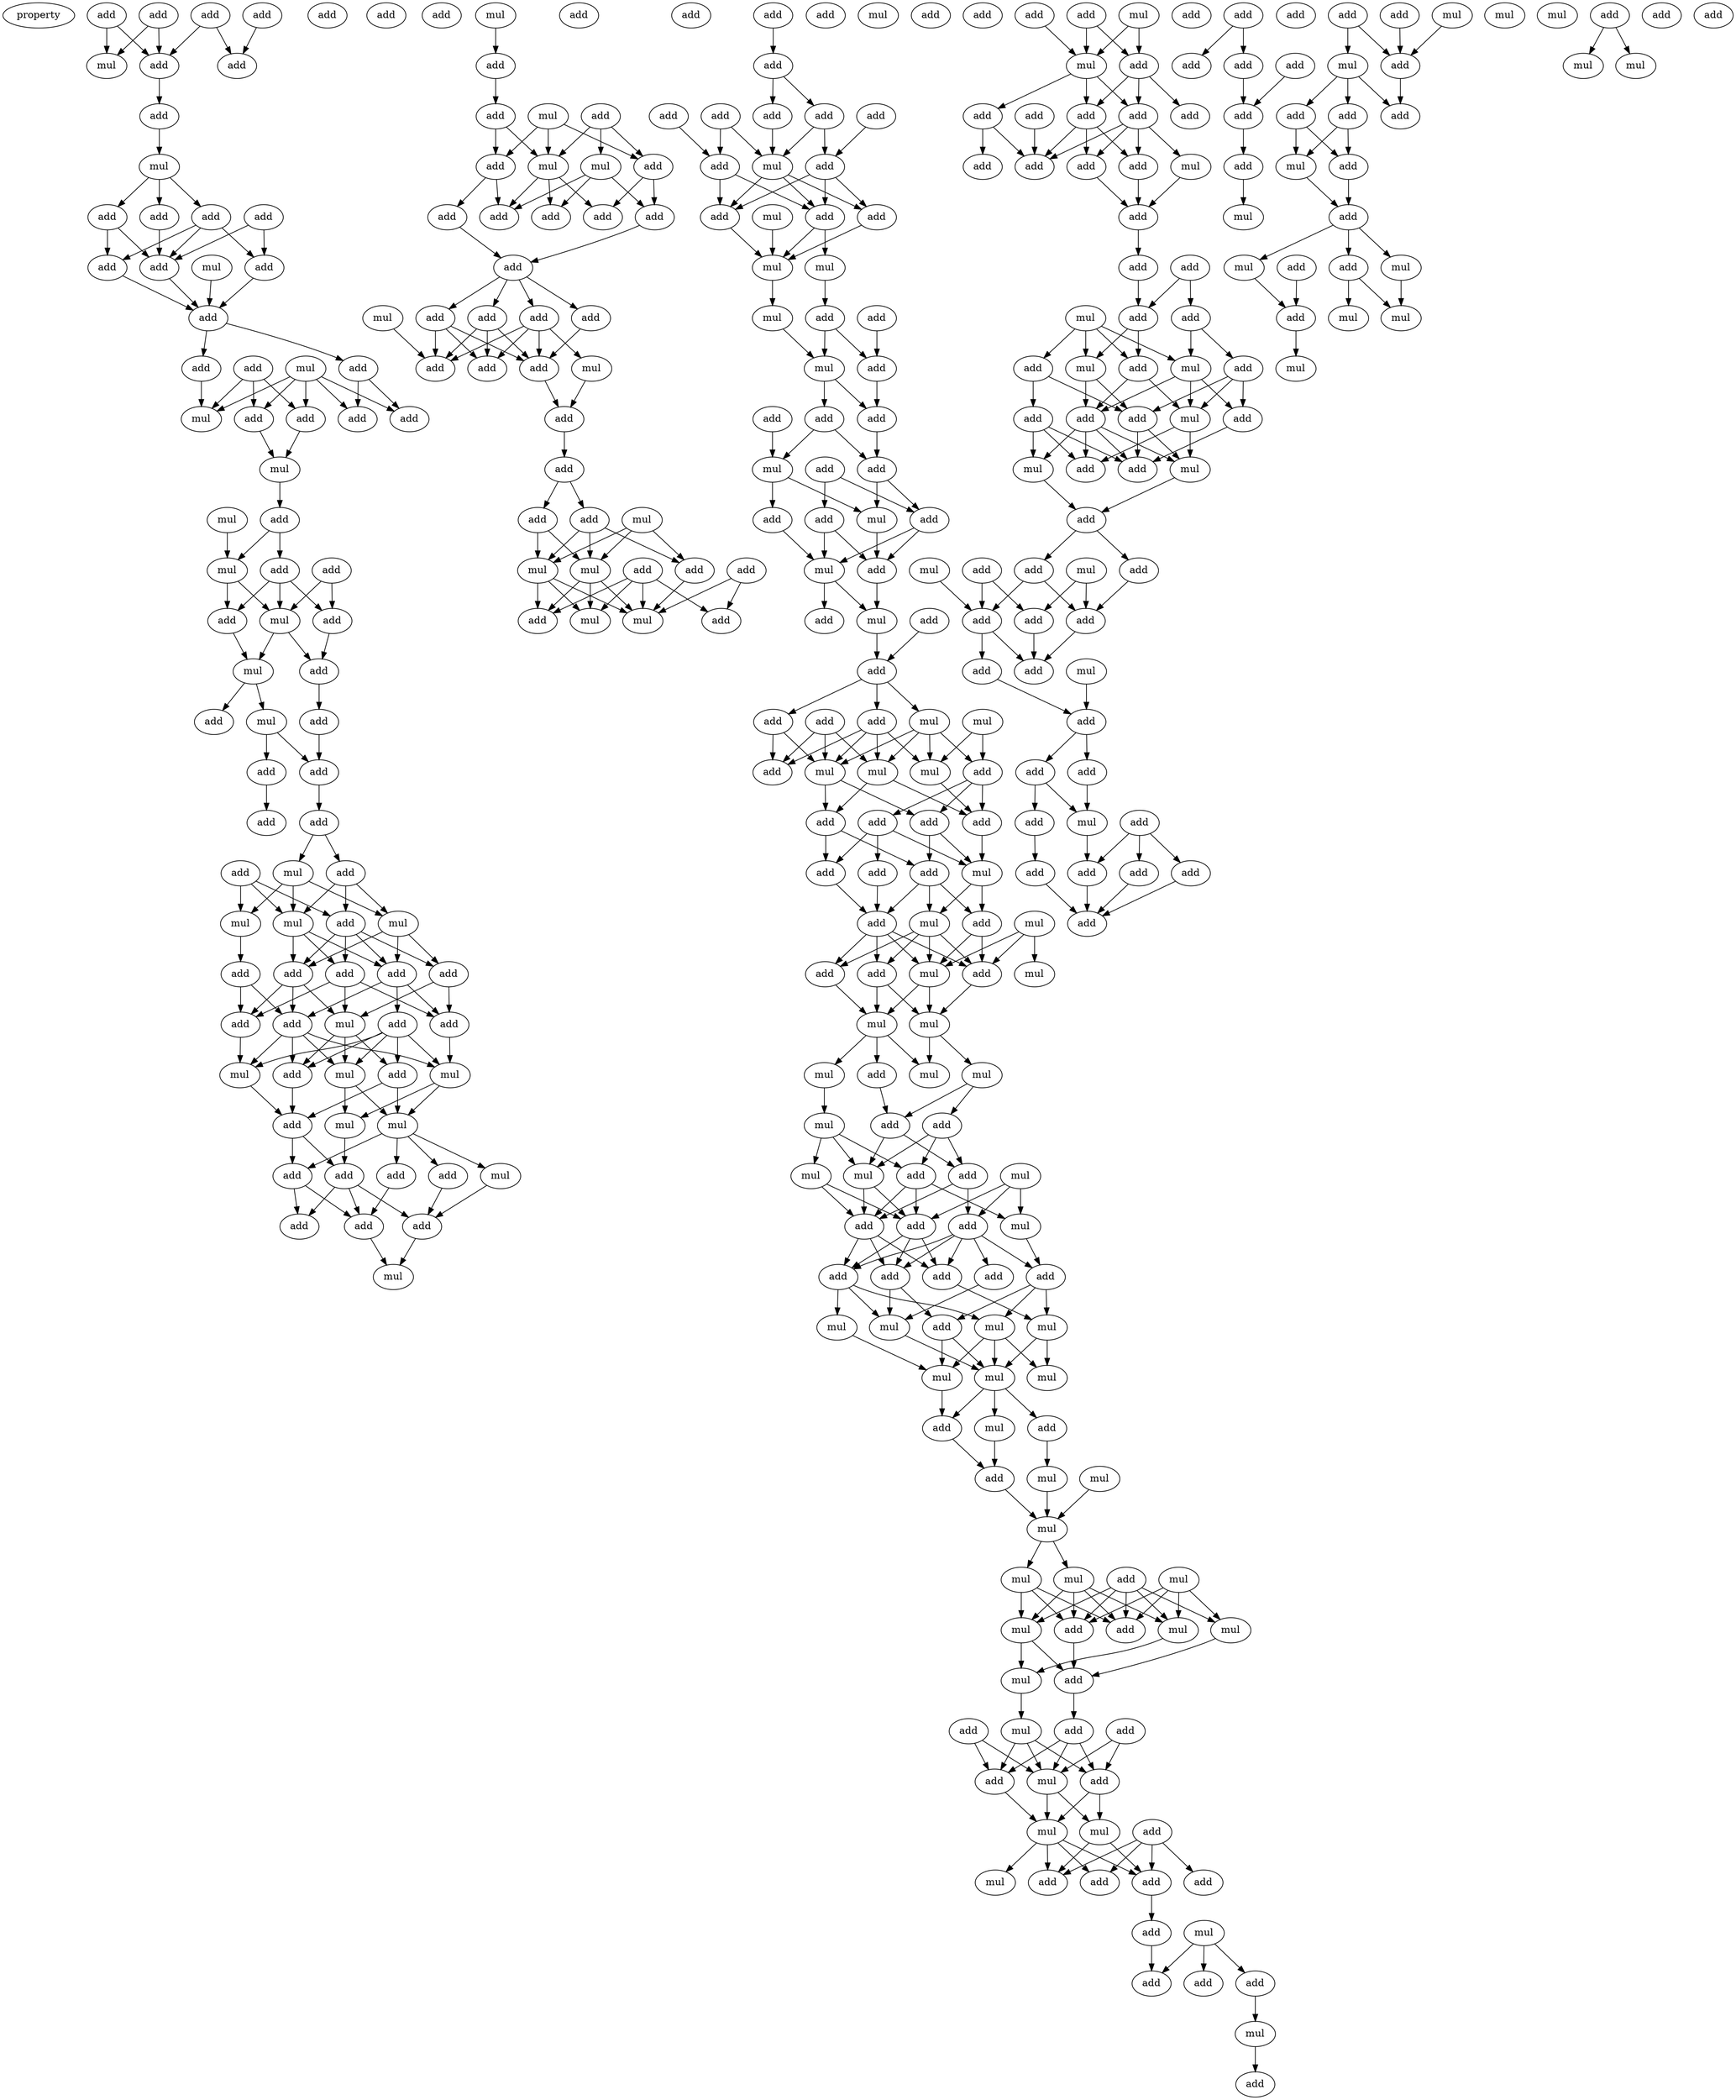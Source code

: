 digraph {
    node [fontcolor=black]
    property [mul=2,lf=1.9]
    0 [ label = add ];
    1 [ label = add ];
    2 [ label = add ];
    3 [ label = add ];
    4 [ label = mul ];
    5 [ label = add ];
    6 [ label = add ];
    7 [ label = add ];
    8 [ label = mul ];
    9 [ label = add ];
    10 [ label = add ];
    11 [ label = add ];
    12 [ label = add ];
    13 [ label = add ];
    14 [ label = add ];
    15 [ label = mul ];
    16 [ label = add ];
    17 [ label = add ];
    18 [ label = add ];
    19 [ label = add ];
    20 [ label = mul ];
    21 [ label = add ];
    22 [ label = add ];
    23 [ label = mul ];
    24 [ label = add ];
    25 [ label = add ];
    26 [ label = add ];
    27 [ label = add ];
    28 [ label = mul ];
    29 [ label = add ];
    30 [ label = mul ];
    31 [ label = add ];
    32 [ label = add ];
    33 [ label = mul ];
    34 [ label = add ];
    35 [ label = mul ];
    36 [ label = add ];
    37 [ label = add ];
    38 [ label = mul ];
    39 [ label = mul ];
    40 [ label = add ];
    41 [ label = add ];
    42 [ label = add ];
    43 [ label = add ];
    44 [ label = add ];
    45 [ label = add ];
    46 [ label = mul ];
    47 [ label = add ];
    48 [ label = add ];
    49 [ label = mul ];
    50 [ label = add ];
    51 [ label = mul ];
    52 [ label = mul ];
    53 [ label = add ];
    54 [ label = add ];
    55 [ label = add ];
    56 [ label = add ];
    57 [ label = add ];
    58 [ label = add ];
    59 [ label = add ];
    60 [ label = add ];
    61 [ label = add ];
    62 [ label = mul ];
    63 [ label = add ];
    64 [ label = mul ];
    65 [ label = mul ];
    66 [ label = add ];
    67 [ label = mul ];
    68 [ label = mul ];
    69 [ label = add ];
    70 [ label = mul ];
    71 [ label = add ];
    72 [ label = add ];
    73 [ label = add ];
    74 [ label = add ];
    75 [ label = mul ];
    76 [ label = add ];
    77 [ label = add ];
    78 [ label = add ];
    79 [ label = mul ];
    80 [ label = add ];
    81 [ label = add ];
    82 [ label = mul ];
    83 [ label = add ];
    84 [ label = add ];
    85 [ label = add ];
    86 [ label = add ];
    87 [ label = mul ];
    88 [ label = add ];
    89 [ label = add ];
    90 [ label = mul ];
    91 [ label = mul ];
    92 [ label = add ];
    93 [ label = add ];
    94 [ label = add ];
    95 [ label = add ];
    96 [ label = add ];
    97 [ label = add ];
    98 [ label = add ];
    99 [ label = add ];
    100 [ label = add ];
    101 [ label = add ];
    102 [ label = mul ];
    103 [ label = mul ];
    104 [ label = add ];
    105 [ label = add ];
    106 [ label = add ];
    107 [ label = add ];
    108 [ label = add ];
    109 [ label = add ];
    110 [ label = mul ];
    111 [ label = add ];
    112 [ label = add ];
    113 [ label = mul ];
    114 [ label = add ];
    115 [ label = mul ];
    116 [ label = add ];
    117 [ label = mul ];
    118 [ label = add ];
    119 [ label = add ];
    120 [ label = add ];
    121 [ label = mul ];
    122 [ label = add ];
    123 [ label = add ];
    124 [ label = add ];
    125 [ label = add ];
    126 [ label = add ];
    127 [ label = add ];
    128 [ label = add ];
    129 [ label = add ];
    130 [ label = add ];
    131 [ label = add ];
    132 [ label = mul ];
    133 [ label = add ];
    134 [ label = mul ];
    135 [ label = add ];
    136 [ label = add ];
    137 [ label = mul ];
    138 [ label = mul ];
    139 [ label = add ];
    140 [ label = mul ];
    141 [ label = add ];
    142 [ label = mul ];
    143 [ label = add ];
    144 [ label = add ];
    145 [ label = add ];
    146 [ label = add ];
    147 [ label = mul ];
    148 [ label = add ];
    149 [ label = add ];
    150 [ label = add ];
    151 [ label = add ];
    152 [ label = add ];
    153 [ label = mul ];
    154 [ label = mul ];
    155 [ label = add ];
    156 [ label = add ];
    157 [ label = add ];
    158 [ label = mul ];
    159 [ label = mul ];
    160 [ label = add ];
    161 [ label = mul ];
    162 [ label = add ];
    163 [ label = mul ];
    164 [ label = add ];
    165 [ label = add ];
    166 [ label = mul ];
    167 [ label = mul ];
    168 [ label = add ];
    169 [ label = add ];
    170 [ label = mul ];
    171 [ label = add ];
    172 [ label = add ];
    173 [ label = add ];
    174 [ label = add ];
    175 [ label = mul ];
    176 [ label = add ];
    177 [ label = add ];
    178 [ label = add ];
    179 [ label = add ];
    180 [ label = mul ];
    181 [ label = add ];
    182 [ label = mul ];
    183 [ label = mul ];
    184 [ label = add ];
    185 [ label = mul ];
    186 [ label = add ];
    187 [ label = add ];
    188 [ label = mul ];
    189 [ label = mul ];
    190 [ label = mul ];
    191 [ label = mul ];
    192 [ label = mul ];
    193 [ label = add ];
    194 [ label = add ];
    195 [ label = mul ];
    196 [ label = add ];
    197 [ label = mul ];
    198 [ label = add ];
    199 [ label = mul ];
    200 [ label = add ];
    201 [ label = mul ];
    202 [ label = add ];
    203 [ label = mul ];
    204 [ label = add ];
    205 [ label = add ];
    206 [ label = add ];
    207 [ label = add ];
    208 [ label = add ];
    209 [ label = add ];
    210 [ label = add ];
    211 [ label = mul ];
    212 [ label = mul ];
    213 [ label = mul ];
    214 [ label = add ];
    215 [ label = mul ];
    216 [ label = mul ];
    217 [ label = mul ];
    218 [ label = mul ];
    219 [ label = add ];
    220 [ label = add ];
    221 [ label = mul ];
    222 [ label = mul ];
    223 [ label = add ];
    224 [ label = add ];
    225 [ label = add ];
    226 [ label = mul ];
    227 [ label = mul ];
    228 [ label = mul ];
    229 [ label = mul ];
    230 [ label = add ];
    231 [ label = mul ];
    232 [ label = add ];
    233 [ label = mul ];
    234 [ label = mul ];
    235 [ label = mul ];
    236 [ label = add ];
    237 [ label = mul ];
    238 [ label = add ];
    239 [ label = mul ];
    240 [ label = add ];
    241 [ label = add ];
    242 [ label = add ];
    243 [ label = add ];
    244 [ label = mul ];
    245 [ label = add ];
    246 [ label = add ];
    247 [ label = mul ];
    248 [ label = mul ];
    249 [ label = add ];
    250 [ label = add ];
    251 [ label = add ];
    252 [ label = mul ];
    253 [ label = add ];
    254 [ label = mul ];
    255 [ label = add ];
    256 [ label = add ];
    257 [ label = add ];
    258 [ label = add ];
    259 [ label = mul ];
    260 [ label = add ];
    261 [ label = add ];
    262 [ label = mul ];
    263 [ label = add ];
    264 [ label = mul ];
    265 [ label = add ];
    266 [ label = add ];
    267 [ label = add ];
    268 [ label = add ];
    269 [ label = add ];
    270 [ label = add ];
    271 [ label = add ];
    272 [ label = add ];
    273 [ label = add ];
    274 [ label = mul ];
    275 [ label = add ];
    276 [ label = add ];
    277 [ label = add ];
    278 [ label = add ];
    279 [ label = add ];
    280 [ label = add ];
    281 [ label = mul ];
    282 [ label = add ];
    283 [ label = add ];
    284 [ label = add ];
    285 [ label = mul ];
    286 [ label = mul ];
    287 [ label = add ];
    288 [ label = add ];
    289 [ label = add ];
    290 [ label = mul ];
    291 [ label = add ];
    292 [ label = mul ];
    293 [ label = mul ];
    294 [ label = add ];
    295 [ label = add ];
    296 [ label = add ];
    297 [ label = add ];
    298 [ label = add ];
    299 [ label = add ];
    300 [ label = mul ];
    301 [ label = mul ];
    302 [ label = add ];
    303 [ label = add ];
    304 [ label = add ];
    305 [ label = add ];
    306 [ label = add ];
    307 [ label = mul ];
    308 [ label = add ];
    309 [ label = add ];
    310 [ label = add ];
    311 [ label = add ];
    312 [ label = mul ];
    313 [ label = add ];
    314 [ label = add ];
    315 [ label = add ];
    316 [ label = add ];
    317 [ label = add ];
    318 [ label = add ];
    319 [ label = add ];
    320 [ label = add ];
    321 [ label = add ];
    322 [ label = add ];
    323 [ label = add ];
    324 [ label = add ];
    325 [ label = add ];
    326 [ label = add ];
    327 [ label = mul ];
    328 [ label = add ];
    329 [ label = mul ];
    330 [ label = add ];
    331 [ label = mul ];
    332 [ label = add ];
    333 [ label = add ];
    334 [ label = add ];
    335 [ label = add ];
    336 [ label = add ];
    337 [ label = mul ];
    338 [ label = add ];
    339 [ label = mul ];
    340 [ label = add ];
    341 [ label = add ];
    342 [ label = mul ];
    343 [ label = add ];
    344 [ label = mul ];
    345 [ label = mul ];
    346 [ label = mul ];
    347 [ label = mul ];
    348 [ label = mul ];
    349 [ label = add ];
    350 [ label = mul ];
    351 [ label = mul ];
    352 [ label = add ];
    353 [ label = add ];
    0 -> 4 [ name = 0 ];
    0 -> 6 [ name = 1 ];
    1 -> 5 [ name = 2 ];
    1 -> 6 [ name = 3 ];
    2 -> 5 [ name = 4 ];
    3 -> 4 [ name = 5 ];
    3 -> 6 [ name = 6 ];
    6 -> 7 [ name = 7 ];
    7 -> 8 [ name = 8 ];
    8 -> 10 [ name = 9 ];
    8 -> 11 [ name = 10 ];
    8 -> 12 [ name = 11 ];
    9 -> 13 [ name = 12 ];
    9 -> 14 [ name = 13 ];
    10 -> 13 [ name = 14 ];
    11 -> 13 [ name = 15 ];
    11 -> 16 [ name = 16 ];
    12 -> 13 [ name = 17 ];
    12 -> 14 [ name = 18 ];
    12 -> 16 [ name = 19 ];
    13 -> 18 [ name = 20 ];
    14 -> 18 [ name = 21 ];
    15 -> 18 [ name = 22 ];
    16 -> 18 [ name = 23 ];
    18 -> 19 [ name = 24 ];
    18 -> 21 [ name = 25 ];
    19 -> 23 [ name = 26 ];
    20 -> 23 [ name = 27 ];
    20 -> 24 [ name = 28 ];
    20 -> 25 [ name = 29 ];
    20 -> 26 [ name = 30 ];
    20 -> 27 [ name = 31 ];
    21 -> 25 [ name = 32 ];
    21 -> 27 [ name = 33 ];
    22 -> 23 [ name = 34 ];
    22 -> 24 [ name = 35 ];
    22 -> 26 [ name = 36 ];
    24 -> 28 [ name = 37 ];
    26 -> 28 [ name = 38 ];
    28 -> 29 [ name = 39 ];
    29 -> 32 [ name = 40 ];
    29 -> 33 [ name = 41 ];
    30 -> 33 [ name = 42 ];
    31 -> 35 [ name = 43 ];
    31 -> 36 [ name = 44 ];
    32 -> 34 [ name = 45 ];
    32 -> 35 [ name = 46 ];
    32 -> 36 [ name = 47 ];
    33 -> 34 [ name = 48 ];
    33 -> 35 [ name = 49 ];
    34 -> 38 [ name = 50 ];
    35 -> 37 [ name = 51 ];
    35 -> 38 [ name = 52 ];
    36 -> 37 [ name = 53 ];
    37 -> 41 [ name = 54 ];
    38 -> 39 [ name = 55 ];
    38 -> 40 [ name = 56 ];
    39 -> 42 [ name = 57 ];
    39 -> 43 [ name = 58 ];
    41 -> 43 [ name = 59 ];
    42 -> 44 [ name = 60 ];
    43 -> 45 [ name = 61 ];
    45 -> 46 [ name = 62 ];
    45 -> 48 [ name = 63 ];
    46 -> 49 [ name = 64 ];
    46 -> 51 [ name = 65 ];
    46 -> 52 [ name = 66 ];
    47 -> 49 [ name = 67 ];
    47 -> 50 [ name = 68 ];
    47 -> 52 [ name = 69 ];
    48 -> 50 [ name = 70 ];
    48 -> 51 [ name = 71 ];
    48 -> 52 [ name = 72 ];
    49 -> 53 [ name = 73 ];
    50 -> 54 [ name = 74 ];
    50 -> 55 [ name = 75 ];
    50 -> 56 [ name = 76 ];
    50 -> 57 [ name = 77 ];
    51 -> 55 [ name = 78 ];
    51 -> 56 [ name = 79 ];
    51 -> 57 [ name = 80 ];
    52 -> 54 [ name = 81 ];
    52 -> 55 [ name = 82 ];
    52 -> 57 [ name = 83 ];
    53 -> 60 [ name = 84 ];
    53 -> 61 [ name = 85 ];
    54 -> 59 [ name = 86 ];
    54 -> 60 [ name = 87 ];
    54 -> 62 [ name = 88 ];
    55 -> 58 [ name = 89 ];
    55 -> 59 [ name = 90 ];
    55 -> 61 [ name = 91 ];
    56 -> 59 [ name = 92 ];
    56 -> 62 [ name = 93 ];
    57 -> 60 [ name = 94 ];
    57 -> 61 [ name = 95 ];
    57 -> 62 [ name = 96 ];
    58 -> 63 [ name = 97 ];
    58 -> 64 [ name = 98 ];
    58 -> 65 [ name = 99 ];
    58 -> 66 [ name = 100 ];
    58 -> 67 [ name = 101 ];
    59 -> 65 [ name = 102 ];
    60 -> 67 [ name = 103 ];
    61 -> 64 [ name = 104 ];
    61 -> 65 [ name = 105 ];
    61 -> 66 [ name = 106 ];
    61 -> 67 [ name = 107 ];
    62 -> 63 [ name = 108 ];
    62 -> 64 [ name = 109 ];
    62 -> 66 [ name = 110 ];
    63 -> 68 [ name = 111 ];
    63 -> 69 [ name = 112 ];
    64 -> 68 [ name = 113 ];
    64 -> 70 [ name = 114 ];
    65 -> 68 [ name = 115 ];
    65 -> 70 [ name = 116 ];
    66 -> 69 [ name = 117 ];
    67 -> 69 [ name = 118 ];
    68 -> 71 [ name = 119 ];
    68 -> 73 [ name = 120 ];
    68 -> 74 [ name = 121 ];
    68 -> 75 [ name = 122 ];
    69 -> 72 [ name = 123 ];
    69 -> 73 [ name = 124 ];
    70 -> 72 [ name = 125 ];
    71 -> 77 [ name = 126 ];
    72 -> 76 [ name = 127 ];
    72 -> 77 [ name = 128 ];
    72 -> 78 [ name = 129 ];
    73 -> 77 [ name = 130 ];
    73 -> 78 [ name = 131 ];
    74 -> 76 [ name = 132 ];
    75 -> 76 [ name = 133 ];
    76 -> 79 [ name = 134 ];
    77 -> 79 [ name = 135 ];
    82 -> 84 [ name = 136 ];
    84 -> 85 [ name = 137 ];
    85 -> 89 [ name = 138 ];
    85 -> 91 [ name = 139 ];
    86 -> 88 [ name = 140 ];
    86 -> 90 [ name = 141 ];
    86 -> 91 [ name = 142 ];
    87 -> 88 [ name = 143 ];
    87 -> 89 [ name = 144 ];
    87 -> 91 [ name = 145 ];
    88 -> 94 [ name = 146 ];
    88 -> 96 [ name = 147 ];
    89 -> 93 [ name = 148 ];
    89 -> 95 [ name = 149 ];
    90 -> 92 [ name = 150 ];
    90 -> 93 [ name = 151 ];
    90 -> 94 [ name = 152 ];
    91 -> 92 [ name = 153 ];
    91 -> 93 [ name = 154 ];
    91 -> 96 [ name = 155 ];
    94 -> 97 [ name = 156 ];
    95 -> 97 [ name = 157 ];
    97 -> 98 [ name = 158 ];
    97 -> 99 [ name = 159 ];
    97 -> 100 [ name = 160 ];
    97 -> 101 [ name = 161 ];
    98 -> 104 [ name = 162 ];
    98 -> 105 [ name = 163 ];
    98 -> 106 [ name = 164 ];
    99 -> 103 [ name = 165 ];
    99 -> 104 [ name = 166 ];
    99 -> 105 [ name = 167 ];
    99 -> 106 [ name = 168 ];
    100 -> 104 [ name = 169 ];
    100 -> 105 [ name = 170 ];
    100 -> 106 [ name = 171 ];
    101 -> 105 [ name = 172 ];
    102 -> 106 [ name = 173 ];
    103 -> 107 [ name = 174 ];
    105 -> 107 [ name = 175 ];
    107 -> 108 [ name = 176 ];
    108 -> 109 [ name = 177 ];
    108 -> 111 [ name = 178 ];
    109 -> 113 [ name = 179 ];
    109 -> 114 [ name = 180 ];
    109 -> 115 [ name = 181 ];
    110 -> 113 [ name = 182 ];
    110 -> 114 [ name = 183 ];
    110 -> 115 [ name = 184 ];
    111 -> 113 [ name = 185 ];
    111 -> 115 [ name = 186 ];
    112 -> 120 [ name = 187 ];
    112 -> 121 [ name = 188 ];
    113 -> 117 [ name = 189 ];
    113 -> 118 [ name = 190 ];
    113 -> 121 [ name = 191 ];
    114 -> 121 [ name = 192 ];
    115 -> 117 [ name = 193 ];
    115 -> 118 [ name = 194 ];
    115 -> 121 [ name = 195 ];
    116 -> 117 [ name = 196 ];
    116 -> 118 [ name = 197 ];
    116 -> 120 [ name = 198 ];
    116 -> 121 [ name = 199 ];
    122 -> 124 [ name = 200 ];
    124 -> 125 [ name = 201 ];
    124 -> 126 [ name = 202 ];
    125 -> 131 [ name = 203 ];
    125 -> 132 [ name = 204 ];
    126 -> 132 [ name = 205 ];
    127 -> 130 [ name = 206 ];
    128 -> 130 [ name = 207 ];
    128 -> 132 [ name = 208 ];
    129 -> 131 [ name = 209 ];
    130 -> 135 [ name = 210 ];
    130 -> 136 [ name = 211 ];
    131 -> 133 [ name = 212 ];
    131 -> 135 [ name = 213 ];
    131 -> 136 [ name = 214 ];
    132 -> 133 [ name = 215 ];
    132 -> 135 [ name = 216 ];
    132 -> 136 [ name = 217 ];
    133 -> 138 [ name = 218 ];
    134 -> 138 [ name = 219 ];
    135 -> 138 [ name = 220 ];
    136 -> 137 [ name = 221 ];
    136 -> 138 [ name = 222 ];
    137 -> 139 [ name = 223 ];
    138 -> 140 [ name = 224 ];
    139 -> 142 [ name = 225 ];
    139 -> 143 [ name = 226 ];
    140 -> 142 [ name = 227 ];
    141 -> 143 [ name = 228 ];
    142 -> 144 [ name = 229 ];
    142 -> 145 [ name = 230 ];
    143 -> 145 [ name = 231 ];
    144 -> 147 [ name = 232 ];
    144 -> 148 [ name = 233 ];
    145 -> 148 [ name = 234 ];
    146 -> 147 [ name = 235 ];
    147 -> 151 [ name = 236 ];
    147 -> 153 [ name = 237 ];
    148 -> 150 [ name = 238 ];
    148 -> 153 [ name = 239 ];
    149 -> 150 [ name = 240 ];
    149 -> 152 [ name = 241 ];
    150 -> 154 [ name = 242 ];
    150 -> 155 [ name = 243 ];
    151 -> 154 [ name = 244 ];
    152 -> 154 [ name = 245 ];
    152 -> 155 [ name = 246 ];
    153 -> 155 [ name = 247 ];
    154 -> 156 [ name = 248 ];
    154 -> 159 [ name = 249 ];
    155 -> 159 [ name = 250 ];
    157 -> 160 [ name = 251 ];
    159 -> 160 [ name = 252 ];
    160 -> 163 [ name = 253 ];
    160 -> 164 [ name = 254 ];
    160 -> 165 [ name = 255 ];
    161 -> 167 [ name = 256 ];
    161 -> 169 [ name = 257 ];
    162 -> 166 [ name = 258 ];
    162 -> 168 [ name = 259 ];
    162 -> 170 [ name = 260 ];
    163 -> 166 [ name = 261 ];
    163 -> 167 [ name = 262 ];
    163 -> 169 [ name = 263 ];
    163 -> 170 [ name = 264 ];
    164 -> 166 [ name = 265 ];
    164 -> 167 [ name = 266 ];
    164 -> 168 [ name = 267 ];
    164 -> 170 [ name = 268 ];
    165 -> 168 [ name = 269 ];
    165 -> 170 [ name = 270 ];
    166 -> 171 [ name = 271 ];
    166 -> 172 [ name = 272 ];
    167 -> 172 [ name = 273 ];
    169 -> 172 [ name = 274 ];
    169 -> 173 [ name = 275 ];
    169 -> 174 [ name = 276 ];
    170 -> 171 [ name = 277 ];
    170 -> 173 [ name = 278 ];
    171 -> 176 [ name = 279 ];
    171 -> 178 [ name = 280 ];
    172 -> 175 [ name = 281 ];
    173 -> 175 [ name = 282 ];
    173 -> 178 [ name = 283 ];
    174 -> 175 [ name = 284 ];
    174 -> 176 [ name = 285 ];
    174 -> 177 [ name = 286 ];
    175 -> 181 [ name = 287 ];
    175 -> 182 [ name = 288 ];
    176 -> 179 [ name = 289 ];
    177 -> 179 [ name = 290 ];
    178 -> 179 [ name = 291 ];
    178 -> 181 [ name = 292 ];
    178 -> 182 [ name = 293 ];
    179 -> 183 [ name = 294 ];
    179 -> 184 [ name = 295 ];
    179 -> 186 [ name = 296 ];
    179 -> 187 [ name = 297 ];
    180 -> 183 [ name = 298 ];
    180 -> 185 [ name = 299 ];
    180 -> 187 [ name = 300 ];
    181 -> 183 [ name = 301 ];
    181 -> 187 [ name = 302 ];
    182 -> 183 [ name = 303 ];
    182 -> 184 [ name = 304 ];
    182 -> 186 [ name = 305 ];
    182 -> 187 [ name = 306 ];
    183 -> 188 [ name = 307 ];
    183 -> 189 [ name = 308 ];
    184 -> 188 [ name = 309 ];
    184 -> 189 [ name = 310 ];
    186 -> 188 [ name = 311 ];
    187 -> 189 [ name = 312 ];
    188 -> 190 [ name = 313 ];
    188 -> 192 [ name = 314 ];
    188 -> 193 [ name = 315 ];
    189 -> 190 [ name = 316 ];
    189 -> 191 [ name = 317 ];
    191 -> 194 [ name = 318 ];
    191 -> 196 [ name = 319 ];
    192 -> 195 [ name = 320 ];
    193 -> 196 [ name = 321 ];
    194 -> 197 [ name = 322 ];
    194 -> 198 [ name = 323 ];
    194 -> 200 [ name = 324 ];
    195 -> 197 [ name = 325 ];
    195 -> 198 [ name = 326 ];
    195 -> 201 [ name = 327 ];
    196 -> 197 [ name = 328 ];
    196 -> 200 [ name = 329 ];
    197 -> 202 [ name = 330 ];
    197 -> 204 [ name = 331 ];
    198 -> 202 [ name = 332 ];
    198 -> 203 [ name = 333 ];
    198 -> 204 [ name = 334 ];
    199 -> 202 [ name = 335 ];
    199 -> 203 [ name = 336 ];
    199 -> 205 [ name = 337 ];
    200 -> 204 [ name = 338 ];
    200 -> 205 [ name = 339 ];
    201 -> 202 [ name = 340 ];
    201 -> 204 [ name = 341 ];
    202 -> 206 [ name = 342 ];
    202 -> 209 [ name = 343 ];
    202 -> 210 [ name = 344 ];
    203 -> 207 [ name = 345 ];
    204 -> 206 [ name = 346 ];
    204 -> 209 [ name = 347 ];
    204 -> 210 [ name = 348 ];
    205 -> 206 [ name = 349 ];
    205 -> 207 [ name = 350 ];
    205 -> 208 [ name = 351 ];
    205 -> 209 [ name = 352 ];
    205 -> 210 [ name = 353 ];
    206 -> 212 [ name = 354 ];
    206 -> 213 [ name = 355 ];
    206 -> 215 [ name = 356 ];
    207 -> 211 [ name = 357 ];
    207 -> 212 [ name = 358 ];
    207 -> 214 [ name = 359 ];
    208 -> 213 [ name = 360 ];
    209 -> 213 [ name = 361 ];
    209 -> 214 [ name = 362 ];
    210 -> 211 [ name = 363 ];
    211 -> 216 [ name = 364 ];
    211 -> 217 [ name = 365 ];
    212 -> 216 [ name = 366 ];
    212 -> 217 [ name = 367 ];
    212 -> 218 [ name = 368 ];
    213 -> 216 [ name = 369 ];
    214 -> 216 [ name = 370 ];
    214 -> 218 [ name = 371 ];
    215 -> 218 [ name = 372 ];
    216 -> 219 [ name = 373 ];
    216 -> 220 [ name = 374 ];
    216 -> 221 [ name = 375 ];
    218 -> 220 [ name = 376 ];
    219 -> 222 [ name = 377 ];
    220 -> 223 [ name = 378 ];
    221 -> 223 [ name = 379 ];
    222 -> 227 [ name = 380 ];
    223 -> 227 [ name = 381 ];
    226 -> 227 [ name = 382 ];
    227 -> 229 [ name = 383 ];
    227 -> 231 [ name = 384 ];
    228 -> 232 [ name = 385 ];
    228 -> 233 [ name = 386 ];
    228 -> 234 [ name = 387 ];
    228 -> 236 [ name = 388 ];
    229 -> 232 [ name = 389 ];
    229 -> 234 [ name = 390 ];
    229 -> 235 [ name = 391 ];
    229 -> 236 [ name = 392 ];
    230 -> 232 [ name = 393 ];
    230 -> 233 [ name = 394 ];
    230 -> 234 [ name = 395 ];
    230 -> 235 [ name = 396 ];
    230 -> 236 [ name = 397 ];
    231 -> 232 [ name = 398 ];
    231 -> 235 [ name = 399 ];
    231 -> 236 [ name = 400 ];
    233 -> 238 [ name = 401 ];
    234 -> 237 [ name = 402 ];
    235 -> 237 [ name = 403 ];
    235 -> 238 [ name = 404 ];
    236 -> 238 [ name = 405 ];
    237 -> 239 [ name = 406 ];
    238 -> 240 [ name = 407 ];
    239 -> 243 [ name = 408 ];
    239 -> 244 [ name = 409 ];
    239 -> 245 [ name = 410 ];
    240 -> 243 [ name = 411 ];
    240 -> 244 [ name = 412 ];
    240 -> 245 [ name = 413 ];
    241 -> 243 [ name = 414 ];
    241 -> 244 [ name = 415 ];
    242 -> 244 [ name = 416 ];
    242 -> 245 [ name = 417 ];
    243 -> 247 [ name = 418 ];
    243 -> 248 [ name = 419 ];
    244 -> 247 [ name = 420 ];
    244 -> 248 [ name = 421 ];
    245 -> 248 [ name = 422 ];
    246 -> 249 [ name = 423 ];
    246 -> 250 [ name = 424 ];
    246 -> 251 [ name = 425 ];
    246 -> 253 [ name = 426 ];
    247 -> 250 [ name = 427 ];
    247 -> 253 [ name = 428 ];
    248 -> 249 [ name = 429 ];
    248 -> 250 [ name = 430 ];
    248 -> 252 [ name = 431 ];
    248 -> 253 [ name = 432 ];
    253 -> 255 [ name = 433 ];
    254 -> 256 [ name = 434 ];
    254 -> 257 [ name = 435 ];
    254 -> 258 [ name = 436 ];
    255 -> 257 [ name = 437 ];
    256 -> 259 [ name = 438 ];
    259 -> 263 [ name = 439 ];
    260 -> 264 [ name = 440 ];
    261 -> 264 [ name = 441 ];
    261 -> 265 [ name = 442 ];
    262 -> 264 [ name = 443 ];
    262 -> 265 [ name = 444 ];
    264 -> 266 [ name = 445 ];
    264 -> 268 [ name = 446 ];
    264 -> 270 [ name = 447 ];
    265 -> 266 [ name = 448 ];
    265 -> 267 [ name = 449 ];
    265 -> 268 [ name = 450 ];
    266 -> 271 [ name = 451 ];
    266 -> 273 [ name = 452 ];
    266 -> 274 [ name = 453 ];
    266 -> 275 [ name = 454 ];
    268 -> 271 [ name = 455 ];
    268 -> 273 [ name = 456 ];
    268 -> 275 [ name = 457 ];
    269 -> 275 [ name = 458 ];
    270 -> 272 [ name = 459 ];
    270 -> 275 [ name = 460 ];
    271 -> 276 [ name = 461 ];
    273 -> 276 [ name = 462 ];
    274 -> 276 [ name = 463 ];
    276 -> 277 [ name = 464 ];
    277 -> 280 [ name = 465 ];
    278 -> 279 [ name = 466 ];
    278 -> 280 [ name = 467 ];
    279 -> 283 [ name = 468 ];
    279 -> 286 [ name = 469 ];
    280 -> 284 [ name = 470 ];
    280 -> 285 [ name = 471 ];
    281 -> 282 [ name = 472 ];
    281 -> 284 [ name = 473 ];
    281 -> 285 [ name = 474 ];
    281 -> 286 [ name = 475 ];
    282 -> 288 [ name = 476 ];
    282 -> 291 [ name = 477 ];
    283 -> 287 [ name = 478 ];
    283 -> 290 [ name = 479 ];
    283 -> 291 [ name = 480 ];
    284 -> 289 [ name = 481 ];
    284 -> 290 [ name = 482 ];
    285 -> 289 [ name = 483 ];
    285 -> 291 [ name = 484 ];
    286 -> 287 [ name = 485 ];
    286 -> 289 [ name = 486 ];
    286 -> 290 [ name = 487 ];
    287 -> 295 [ name = 488 ];
    288 -> 292 [ name = 489 ];
    288 -> 294 [ name = 490 ];
    288 -> 295 [ name = 491 ];
    289 -> 292 [ name = 492 ];
    289 -> 293 [ name = 493 ];
    289 -> 294 [ name = 494 ];
    289 -> 295 [ name = 495 ];
    290 -> 293 [ name = 496 ];
    290 -> 294 [ name = 497 ];
    291 -> 293 [ name = 498 ];
    291 -> 295 [ name = 499 ];
    292 -> 296 [ name = 500 ];
    293 -> 296 [ name = 501 ];
    296 -> 298 [ name = 502 ];
    296 -> 299 [ name = 503 ];
    297 -> 303 [ name = 504 ];
    297 -> 304 [ name = 505 ];
    298 -> 302 [ name = 506 ];
    298 -> 304 [ name = 507 ];
    299 -> 302 [ name = 508 ];
    300 -> 302 [ name = 509 ];
    300 -> 303 [ name = 510 ];
    301 -> 304 [ name = 511 ];
    302 -> 306 [ name = 512 ];
    303 -> 306 [ name = 513 ];
    304 -> 305 [ name = 514 ];
    304 -> 306 [ name = 515 ];
    305 -> 308 [ name = 516 ];
    307 -> 308 [ name = 517 ];
    308 -> 309 [ name = 518 ];
    308 -> 310 [ name = 519 ];
    309 -> 312 [ name = 520 ];
    310 -> 312 [ name = 521 ];
    310 -> 313 [ name = 522 ];
    312 -> 318 [ name = 523 ];
    313 -> 316 [ name = 524 ];
    314 -> 315 [ name = 525 ];
    314 -> 317 [ name = 526 ];
    314 -> 318 [ name = 527 ];
    315 -> 319 [ name = 528 ];
    316 -> 319 [ name = 529 ];
    317 -> 319 [ name = 530 ];
    318 -> 319 [ name = 531 ];
    320 -> 323 [ name = 532 ];
    320 -> 324 [ name = 533 ];
    322 -> 325 [ name = 534 ];
    324 -> 325 [ name = 535 ];
    325 -> 326 [ name = 536 ];
    326 -> 329 [ name = 537 ];
    327 -> 332 [ name = 538 ];
    328 -> 331 [ name = 539 ];
    328 -> 332 [ name = 540 ];
    330 -> 332 [ name = 541 ];
    331 -> 333 [ name = 542 ];
    331 -> 334 [ name = 543 ];
    331 -> 335 [ name = 544 ];
    332 -> 333 [ name = 545 ];
    334 -> 336 [ name = 546 ];
    334 -> 337 [ name = 547 ];
    335 -> 336 [ name = 548 ];
    335 -> 337 [ name = 549 ];
    336 -> 338 [ name = 550 ];
    337 -> 338 [ name = 551 ];
    338 -> 339 [ name = 552 ];
    338 -> 341 [ name = 553 ];
    338 -> 342 [ name = 554 ];
    339 -> 343 [ name = 555 ];
    340 -> 343 [ name = 556 ];
    341 -> 344 [ name = 557 ];
    341 -> 345 [ name = 558 ];
    342 -> 345 [ name = 559 ];
    343 -> 347 [ name = 560 ];
    349 -> 350 [ name = 561 ];
    349 -> 351 [ name = 562 ];
}
